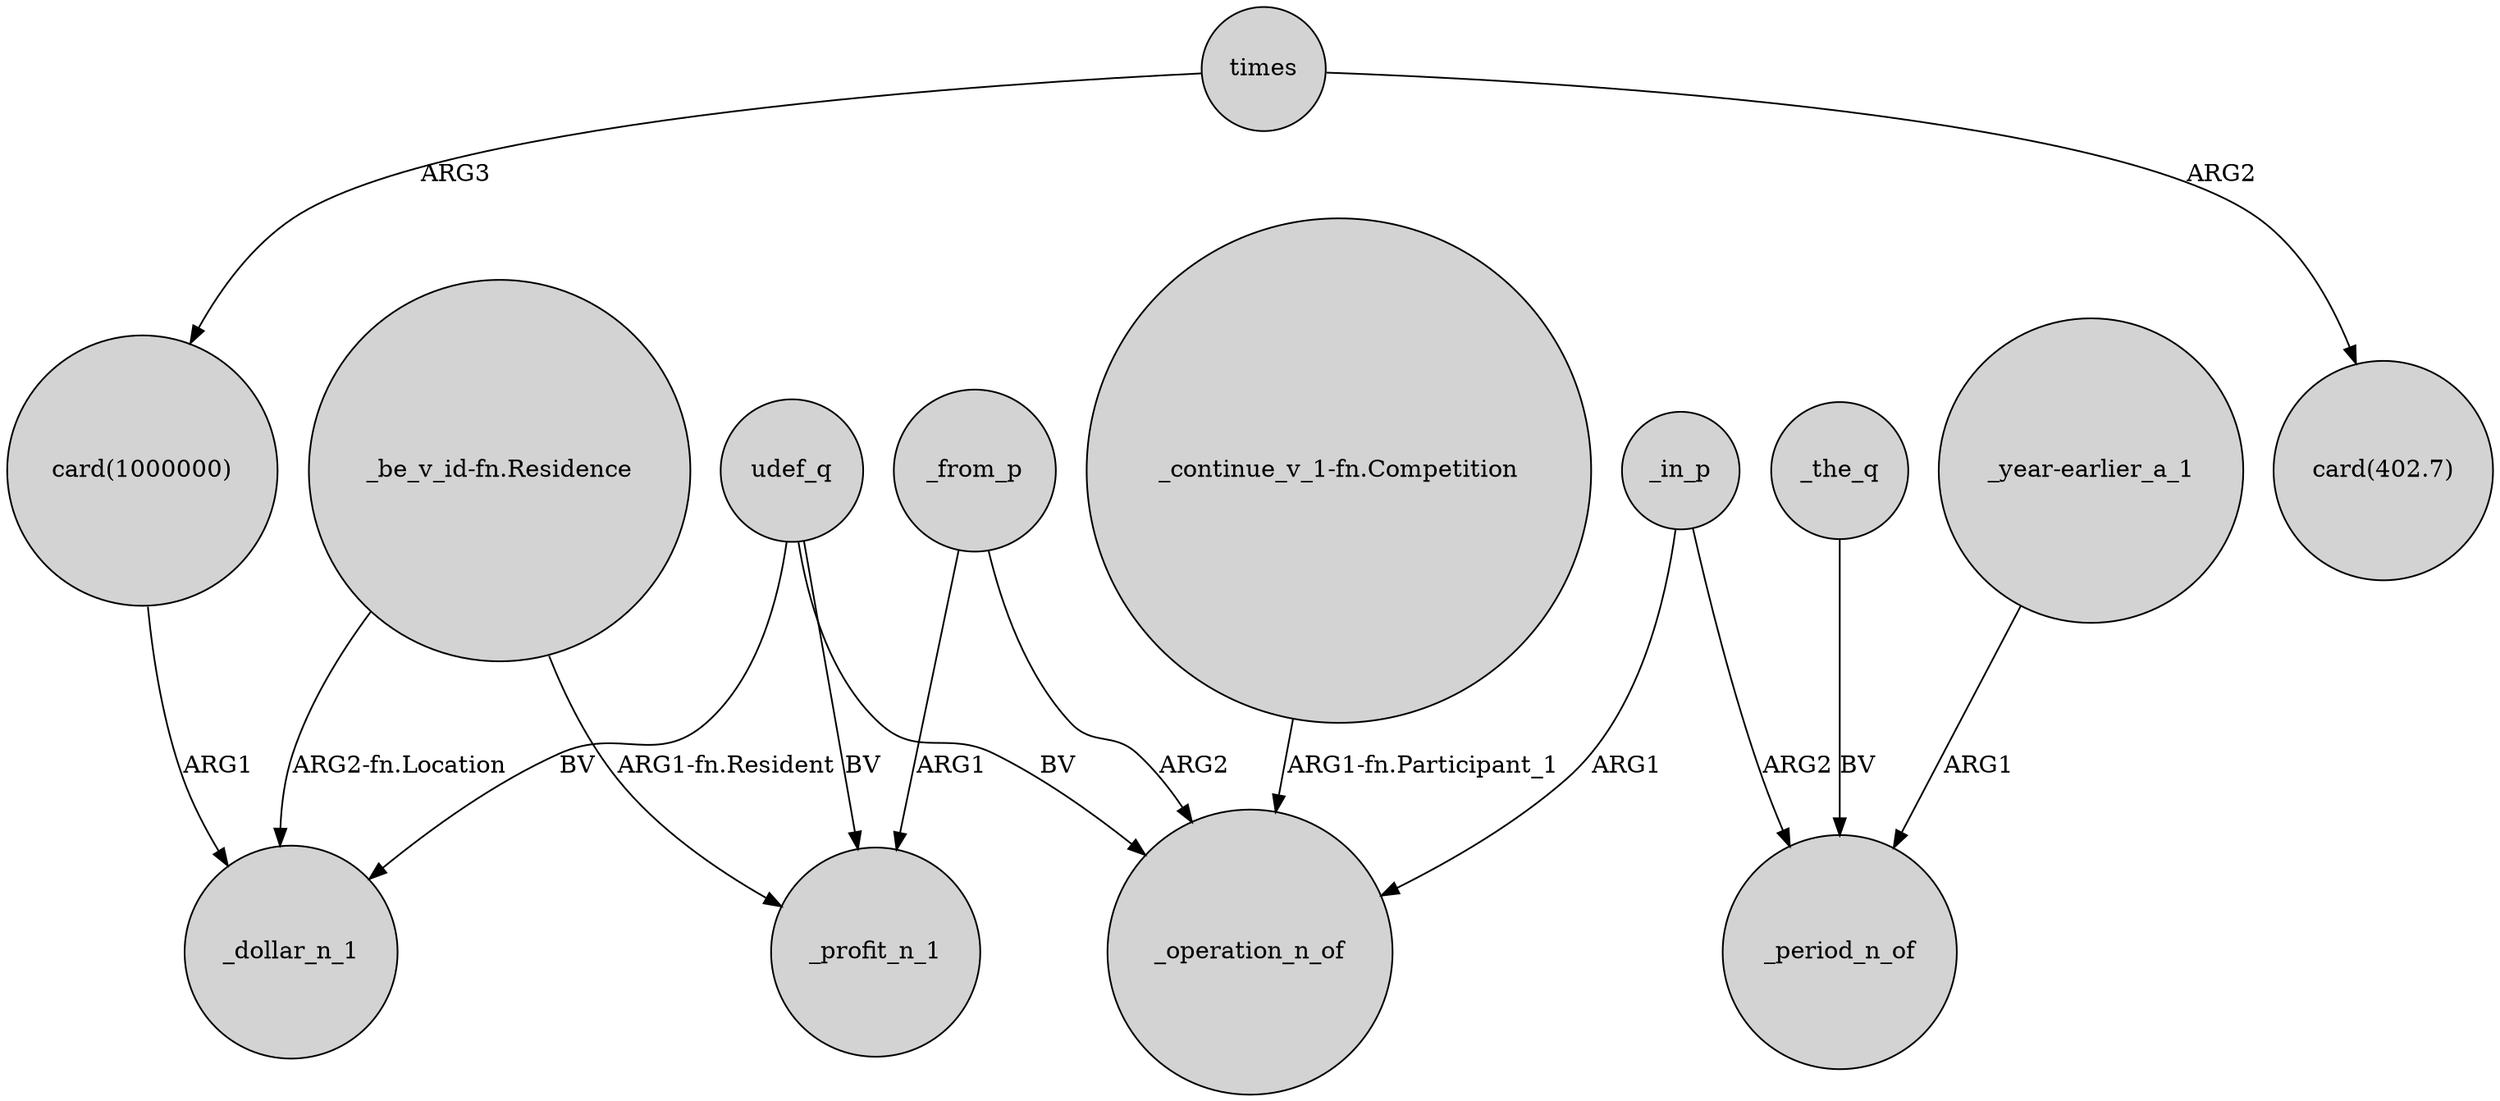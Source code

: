 digraph {
	node [shape=circle style=filled]
	times -> "card(1000000)" [label=ARG3]
	udef_q -> _profit_n_1 [label=BV]
	_from_p -> _profit_n_1 [label=ARG1]
	udef_q -> _operation_n_of [label=BV]
	_the_q -> _period_n_of [label=BV]
	"_be_v_id-fn.Residence" -> _dollar_n_1 [label="ARG2-fn.Location"]
	udef_q -> _dollar_n_1 [label=BV]
	_from_p -> _operation_n_of [label=ARG2]
	times -> "card(402.7)" [label=ARG2]
	"card(1000000)" -> _dollar_n_1 [label=ARG1]
	"_be_v_id-fn.Residence" -> _profit_n_1 [label="ARG1-fn.Resident"]
	"_continue_v_1-fn.Competition" -> _operation_n_of [label="ARG1-fn.Participant_1"]
	_in_p -> _period_n_of [label=ARG2]
	"_year-earlier_a_1" -> _period_n_of [label=ARG1]
	_in_p -> _operation_n_of [label=ARG1]
}
